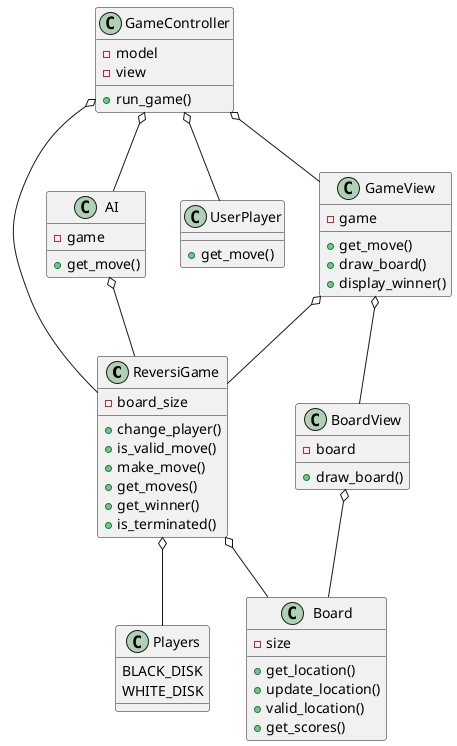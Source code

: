 @startuml Reversi

class ReversiGame{
    -board_size
    +change_player()
    +is_valid_move()
    +make_move()
    +get_moves()
    +get_winner()
    +is_terminated()
}

class Board{
    -size
    +get_location()
    +update_location()
    +valid_location()
    +get_scores()
}

class Players{
    BLACK_DISK
    WHITE_DISK
}

class AI{
    -game 
    +get_move()
}

class UserPlayer{
    +get_move()
}

class GameView{
    -game
    +get_move()
    +draw_board()
    +display_winner()
}

class BoardView{
    -board
    +draw_board()
}

class GameController{
    -model
    -view
    +run_game()
}

GameController o-- ReversiGame
ReversiGame o-- Board
ReversiGame o-- Players
BoardView o-- Board
GameView o-- BoardView
GameView o-- ReversiGame
GameController o-- GameView
AI o-- ReversiGame
GameController o-- AI 
GameController o-- UserPlayer

@enduml 